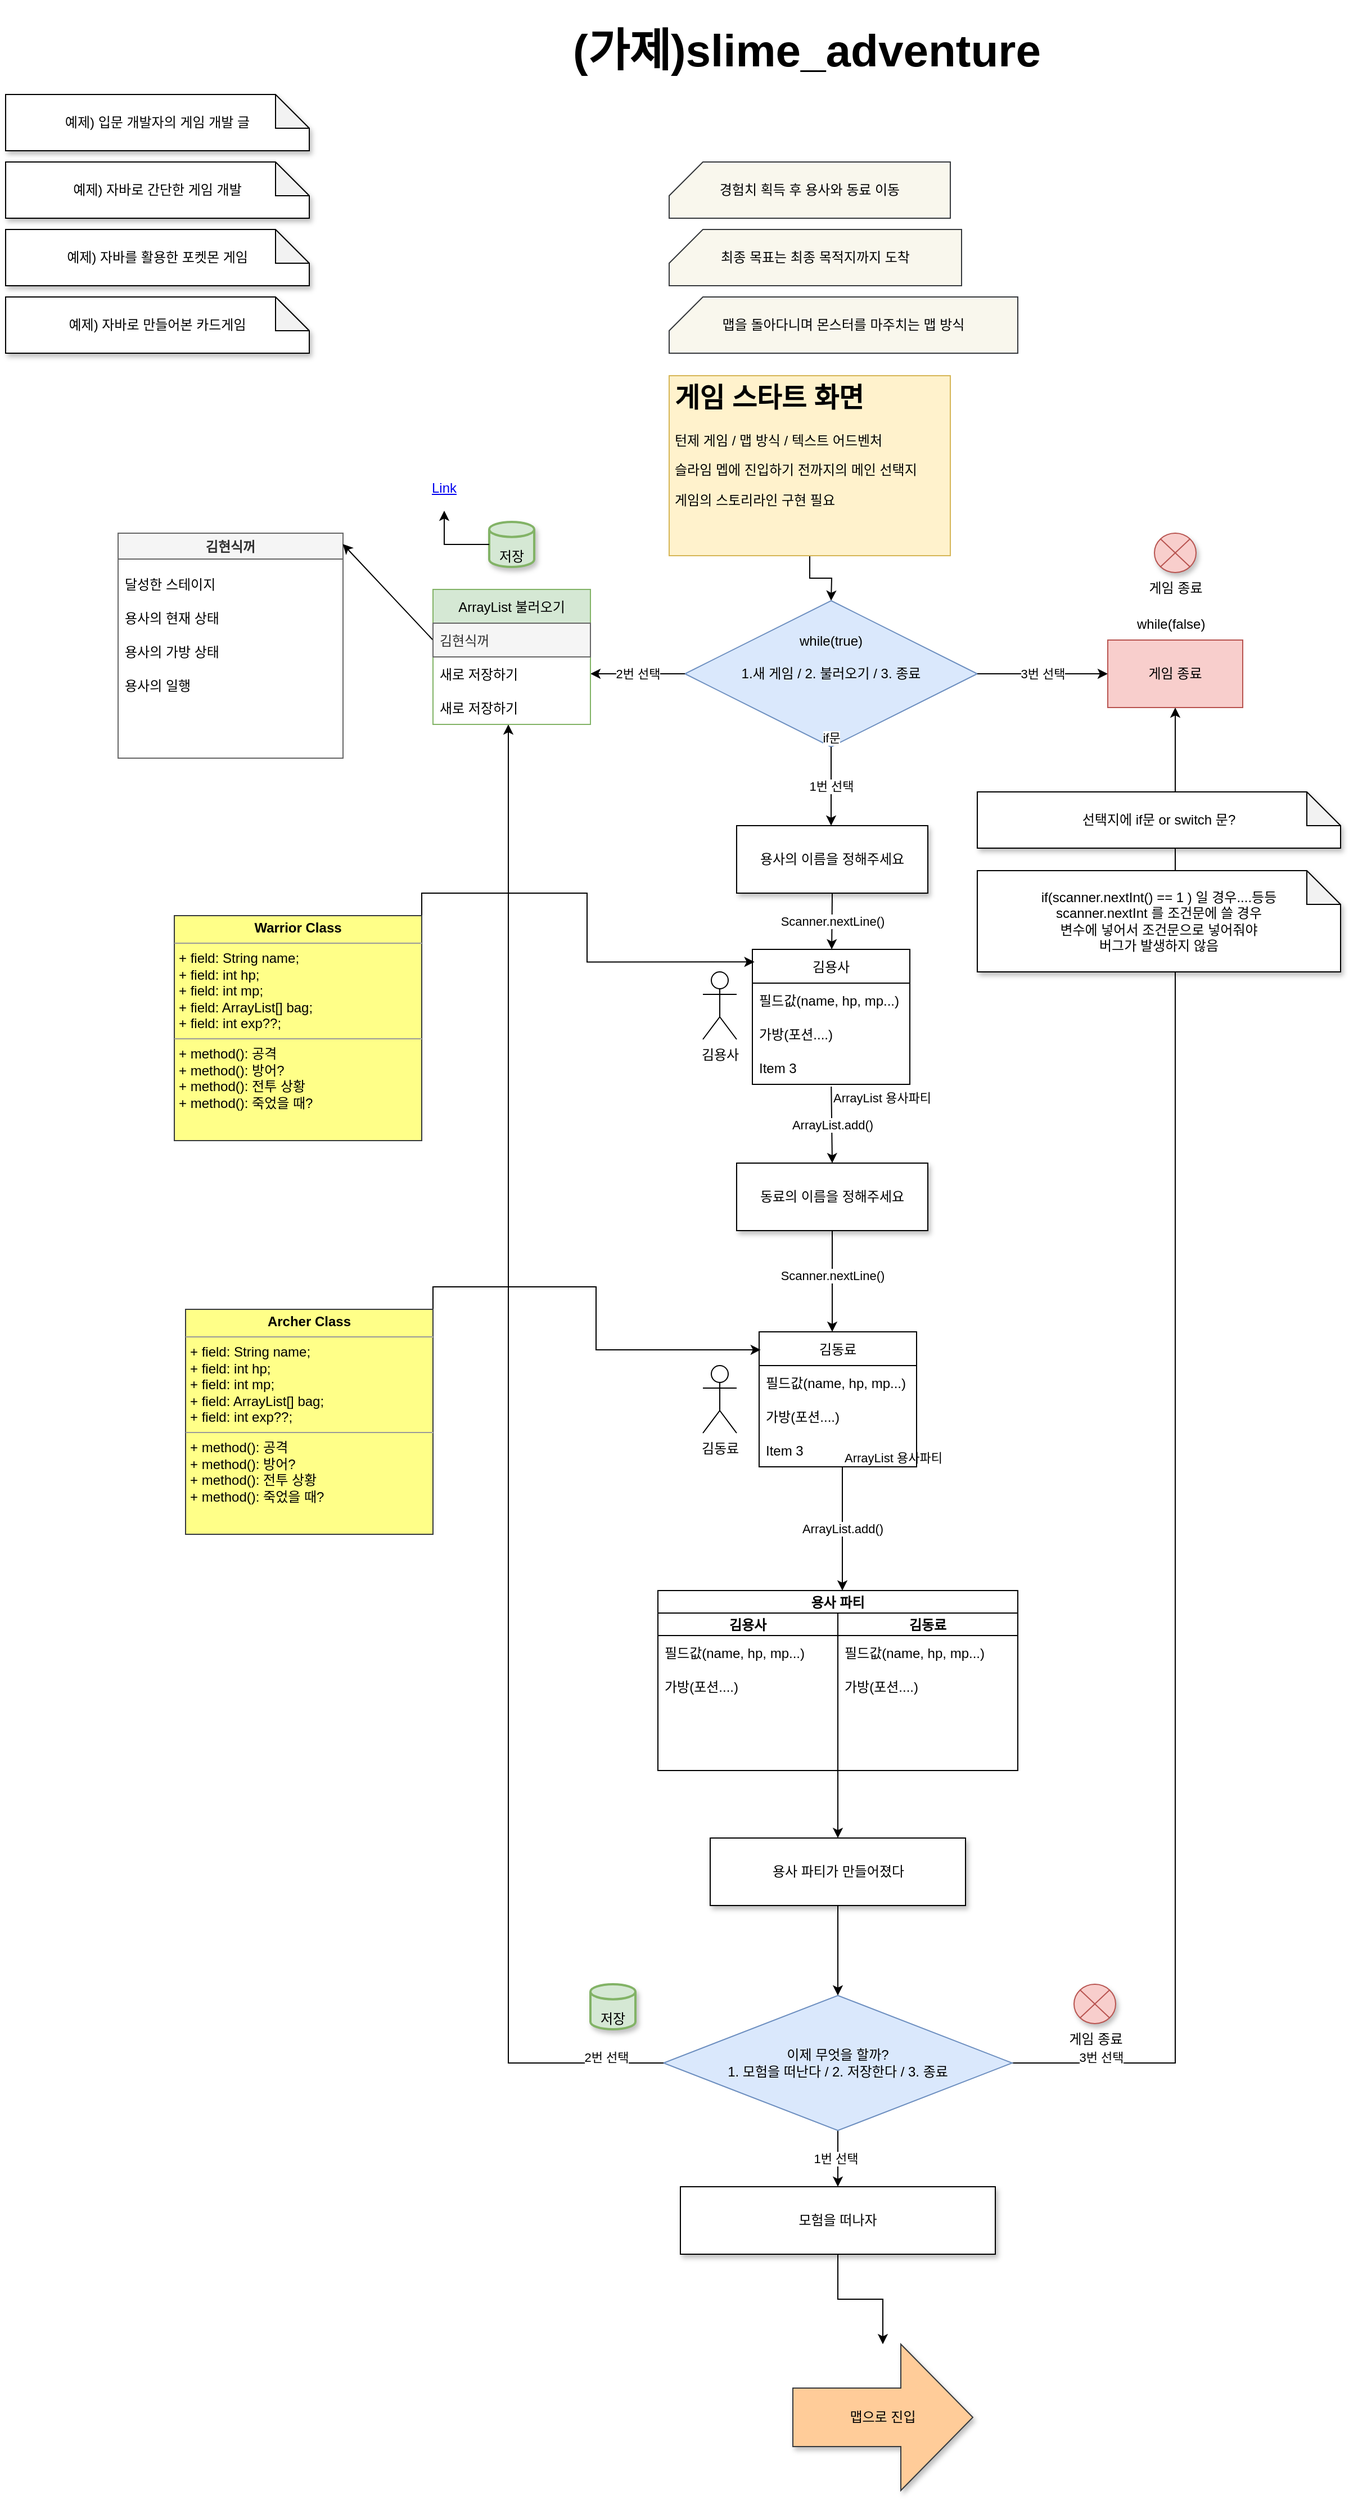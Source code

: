<mxfile version="20.0.2" type="github" pages="4">
  <diagram id="C5RBs43oDa-KdzZeNtuy" name="game_start">
    <mxGraphModel dx="1865" dy="1748" grid="1" gridSize="10" guides="1" tooltips="1" connect="1" arrows="1" fold="1" page="1" pageScale="1" pageWidth="827" pageHeight="1169" background="none" math="0" shadow="0">
      <root>
        <mxCell id="WIyWlLk6GJQsqaUBKTNV-0" />
        <mxCell id="WIyWlLk6GJQsqaUBKTNV-1" parent="WIyWlLk6GJQsqaUBKTNV-0" />
        <mxCell id="PRMlBg0IRmGoO6BArrW4-14" value="" style="edgeStyle=segmentEdgeStyle;endArrow=classic;html=1;rounded=0;exitX=1;exitY=0.5;exitDx=0;exitDy=0;entryX=0.5;entryY=1;entryDx=0;entryDy=0;" parent="WIyWlLk6GJQsqaUBKTNV-1" source="PRMlBg0IRmGoO6BArrW4-6" target="Q8TZn7RBIf1q1gjqgfK8-12" edge="1">
          <mxGeometry width="50" height="50" relative="1" as="geometry">
            <mxPoint x="-220" y="-450" as="sourcePoint" />
            <mxPoint x="-170" y="-500" as="targetPoint" />
          </mxGeometry>
        </mxCell>
        <mxCell id="Q8TZn7RBIf1q1gjqgfK8-6" style="edgeStyle=orthogonalEdgeStyle;rounded=0;orthogonalLoop=1;jettySize=auto;html=1;exitX=0.5;exitY=1;exitDx=0;exitDy=0;entryX=0.5;entryY=0;entryDx=0;entryDy=0;" parent="WIyWlLk6GJQsqaUBKTNV-1" source="Q8TZn7RBIf1q1gjqgfK8-0" edge="1">
          <mxGeometry relative="1" as="geometry">
            <mxPoint x="44" y="-620" as="targetPoint" />
          </mxGeometry>
        </mxCell>
        <mxCell id="Q8TZn7RBIf1q1gjqgfK8-0" value="&lt;h1&gt;게임 스타트 화면&lt;/h1&gt;&lt;p&gt;턴제 게임 / 맵 방식 / 텍스트 어드벤처&lt;/p&gt;&lt;p&gt;&lt;span style=&quot;text-align: center;&quot;&gt;슬라임 멥에 진입하기 전까지의 메인 선택지&lt;/span&gt;&lt;br&gt;&lt;/p&gt;&lt;p&gt;&lt;span style=&quot;text-align: center;&quot;&gt;게임의 스토리라인 구현 필요&lt;/span&gt;&lt;/p&gt;" style="text;html=1;strokeColor=#d6b656;fillColor=#fff2cc;spacing=5;spacingTop=-20;whiteSpace=wrap;overflow=hidden;rounded=0;" parent="WIyWlLk6GJQsqaUBKTNV-1" vertex="1">
          <mxGeometry x="-100" y="-820" width="250" height="160" as="geometry" />
        </mxCell>
        <mxCell id="Q8TZn7RBIf1q1gjqgfK8-7" value="1.새 게임 / 2. 불러오기 / 3. 종료" style="rhombus;whiteSpace=wrap;html=1;fillColor=#dae8fc;strokeColor=#6c8ebf;" parent="WIyWlLk6GJQsqaUBKTNV-1" vertex="1">
          <mxGeometry x="-86" y="-620" width="260" height="130" as="geometry" />
        </mxCell>
        <mxCell id="Q8TZn7RBIf1q1gjqgfK8-14" value="" style="endArrow=classic;html=1;rounded=0;entryX=0;entryY=0.5;entryDx=0;entryDy=0;exitX=1;exitY=0.5;exitDx=0;exitDy=0;" parent="WIyWlLk6GJQsqaUBKTNV-1" source="Q8TZn7RBIf1q1gjqgfK8-7" target="Q8TZn7RBIf1q1gjqgfK8-12" edge="1">
          <mxGeometry relative="1" as="geometry">
            <mxPoint x="-10" y="-430" as="sourcePoint" />
            <mxPoint x="90" y="-430" as="targetPoint" />
            <Array as="points" />
          </mxGeometry>
        </mxCell>
        <mxCell id="Q8TZn7RBIf1q1gjqgfK8-15" value="3번 선택" style="edgeLabel;resizable=0;html=1;align=center;verticalAlign=middle;" parent="Q8TZn7RBIf1q1gjqgfK8-14" connectable="0" vertex="1">
          <mxGeometry relative="1" as="geometry" />
        </mxCell>
        <mxCell id="Q8TZn7RBIf1q1gjqgfK8-18" value="while(true)" style="text;strokeColor=none;fillColor=none;align=center;verticalAlign=middle;spacingLeft=4;spacingRight=4;overflow=hidden;points=[[0,0.5],[1,0.5]];portConstraint=eastwest;rotatable=0;" parent="WIyWlLk6GJQsqaUBKTNV-1" vertex="1">
          <mxGeometry x="4" y="-600" width="80" height="30" as="geometry" />
        </mxCell>
        <mxCell id="Q8TZn7RBIf1q1gjqgfK8-19" value="" style="endArrow=classic;html=1;rounded=0;exitX=0.5;exitY=1;exitDx=0;exitDy=0;" parent="WIyWlLk6GJQsqaUBKTNV-1" source="Q8TZn7RBIf1q1gjqgfK8-7" edge="1">
          <mxGeometry relative="1" as="geometry">
            <mxPoint x="-40" y="-530" as="sourcePoint" />
            <mxPoint x="44" y="-420" as="targetPoint" />
          </mxGeometry>
        </mxCell>
        <mxCell id="Q8TZn7RBIf1q1gjqgfK8-20" value="1번 선택" style="edgeLabel;resizable=0;html=1;align=center;verticalAlign=middle;" parent="Q8TZn7RBIf1q1gjqgfK8-19" connectable="0" vertex="1">
          <mxGeometry relative="1" as="geometry" />
        </mxCell>
        <mxCell id="Q8TZn7RBIf1q1gjqgfK8-21" value="if문" style="edgeLabel;resizable=0;html=1;align=center;verticalAlign=bottom;" parent="Q8TZn7RBIf1q1gjqgfK8-19" connectable="0" vertex="1">
          <mxGeometry x="-1" relative="1" as="geometry" />
        </mxCell>
        <mxCell id="Q8TZn7RBIf1q1gjqgfK8-28" value="" style="endArrow=classic;html=1;rounded=0;exitX=0;exitY=0.5;exitDx=0;exitDy=0;entryX=1;entryY=0.5;entryDx=0;entryDy=0;" parent="WIyWlLk6GJQsqaUBKTNV-1" source="Q8TZn7RBIf1q1gjqgfK8-7" target="Q8TZn7RBIf1q1gjqgfK8-24" edge="1">
          <mxGeometry relative="1" as="geometry">
            <mxPoint x="-10" y="-530" as="sourcePoint" />
            <mxPoint x="90" y="-530" as="targetPoint" />
          </mxGeometry>
        </mxCell>
        <mxCell id="Q8TZn7RBIf1q1gjqgfK8-29" value="2번 선택" style="edgeLabel;resizable=0;html=1;align=center;verticalAlign=middle;" parent="Q8TZn7RBIf1q1gjqgfK8-28" connectable="0" vertex="1">
          <mxGeometry relative="1" as="geometry" />
        </mxCell>
        <mxCell id="Q8TZn7RBIf1q1gjqgfK8-87" value="김현식꺼" style="swimlane;fillColor=#f5f5f5;fontColor=#333333;strokeColor=#666666;" parent="WIyWlLk6GJQsqaUBKTNV-1" vertex="1">
          <mxGeometry x="-590" y="-680" width="200" height="200" as="geometry" />
        </mxCell>
        <mxCell id="Q8TZn7RBIf1q1gjqgfK8-91" value="용사의 현재 상태" style="text;strokeColor=none;fillColor=none;align=left;verticalAlign=middle;spacingLeft=4;spacingRight=4;overflow=hidden;points=[[0,0.5],[1,0.5]];portConstraint=eastwest;rotatable=0;" parent="Q8TZn7RBIf1q1gjqgfK8-87" vertex="1">
          <mxGeometry y="60" width="200" height="30" as="geometry" />
        </mxCell>
        <mxCell id="Q8TZn7RBIf1q1gjqgfK8-92" value="용사의 가방 상태" style="text;strokeColor=none;fillColor=none;align=left;verticalAlign=middle;spacingLeft=4;spacingRight=4;overflow=hidden;points=[[0,0.5],[1,0.5]];portConstraint=eastwest;rotatable=0;" parent="Q8TZn7RBIf1q1gjqgfK8-87" vertex="1">
          <mxGeometry y="90" width="200" height="30" as="geometry" />
        </mxCell>
        <mxCell id="Q8TZn7RBIf1q1gjqgfK8-93" value="달성한 스테이지" style="text;strokeColor=none;fillColor=none;align=left;verticalAlign=middle;spacingLeft=4;spacingRight=4;overflow=hidden;points=[[0,0.5],[1,0.5]];portConstraint=eastwest;rotatable=0;" parent="Q8TZn7RBIf1q1gjqgfK8-87" vertex="1">
          <mxGeometry y="30" width="200" height="30" as="geometry" />
        </mxCell>
        <mxCell id="Q8TZn7RBIf1q1gjqgfK8-94" value="용사의 일행" style="text;strokeColor=none;fillColor=none;align=left;verticalAlign=middle;spacingLeft=4;spacingRight=4;overflow=hidden;points=[[0,0.5],[1,0.5]];portConstraint=eastwest;rotatable=0;" parent="Q8TZn7RBIf1q1gjqgfK8-87" vertex="1">
          <mxGeometry y="120" width="200" height="30" as="geometry" />
        </mxCell>
        <mxCell id="Q8TZn7RBIf1q1gjqgfK8-88" value="" style="endArrow=classic;html=1;rounded=0;entryX=0.999;entryY=0.048;entryDx=0;entryDy=0;entryPerimeter=0;exitX=0;exitY=0.5;exitDx=0;exitDy=0;" parent="WIyWlLk6GJQsqaUBKTNV-1" source="Q8TZn7RBIf1q1gjqgfK8-23" target="Q8TZn7RBIf1q1gjqgfK8-87" edge="1">
          <mxGeometry width="50" height="50" relative="1" as="geometry">
            <mxPoint x="-320" y="-590" as="sourcePoint" />
            <mxPoint x="-290" y="-560" as="targetPoint" />
          </mxGeometry>
        </mxCell>
        <mxCell id="Q8TZn7RBIf1q1gjqgfK8-96" value="용사의 이름을 정해주세요" style="rounded=0;whiteSpace=wrap;html=1;shadow=1;" parent="WIyWlLk6GJQsqaUBKTNV-1" vertex="1">
          <mxGeometry x="-40" y="-420" width="170" height="60" as="geometry" />
        </mxCell>
        <mxCell id="Q8TZn7RBIf1q1gjqgfK8-107" value="동료의 이름을 정해주세요" style="rounded=0;whiteSpace=wrap;html=1;shadow=1;" parent="WIyWlLk6GJQsqaUBKTNV-1" vertex="1">
          <mxGeometry x="-40" y="-120" width="170" height="60" as="geometry" />
        </mxCell>
        <mxCell id="Q8TZn7RBIf1q1gjqgfK8-114" value="" style="endArrow=classic;html=1;rounded=0;exitX=0.5;exitY=1;exitDx=0;exitDy=0;" parent="WIyWlLk6GJQsqaUBKTNV-1" source="Q8TZn7RBIf1q1gjqgfK8-107" edge="1">
          <mxGeometry width="50" height="50" relative="1" as="geometry">
            <mxPoint x="53.16" y="-179.88" as="sourcePoint" />
            <mxPoint x="45" y="30" as="targetPoint" />
          </mxGeometry>
        </mxCell>
        <mxCell id="Q8TZn7RBIf1q1gjqgfK8-115" value="용사 파티" style="swimlane;childLayout=stackLayout;resizeParent=1;resizeParentMax=0;startSize=20;" parent="WIyWlLk6GJQsqaUBKTNV-1" vertex="1">
          <mxGeometry x="-110" y="260" width="320" height="160" as="geometry">
            <mxRectangle x="304" y="910" width="80" height="20" as="alternateBounds" />
          </mxGeometry>
        </mxCell>
        <mxCell id="Q8TZn7RBIf1q1gjqgfK8-116" value="김용사" style="swimlane;startSize=20;" parent="Q8TZn7RBIf1q1gjqgfK8-115" vertex="1">
          <mxGeometry y="20" width="160" height="140" as="geometry" />
        </mxCell>
        <mxCell id="Q8TZn7RBIf1q1gjqgfK8-120" value="필드값(name, hp, mp...)" style="text;strokeColor=none;fillColor=none;align=left;verticalAlign=middle;spacingLeft=4;spacingRight=4;overflow=hidden;points=[[0,0.5],[1,0.5]];portConstraint=eastwest;rotatable=0;" parent="Q8TZn7RBIf1q1gjqgfK8-116" vertex="1">
          <mxGeometry y="20" width="160" height="30" as="geometry" />
        </mxCell>
        <mxCell id="Q8TZn7RBIf1q1gjqgfK8-122" value="가방(포션....)" style="text;strokeColor=none;fillColor=none;align=left;verticalAlign=middle;spacingLeft=4;spacingRight=4;overflow=hidden;points=[[0,0.5],[1,0.5]];portConstraint=eastwest;rotatable=0;" parent="Q8TZn7RBIf1q1gjqgfK8-116" vertex="1">
          <mxGeometry y="50" width="160" height="30" as="geometry" />
        </mxCell>
        <mxCell id="Q8TZn7RBIf1q1gjqgfK8-117" value="김동료" style="swimlane;startSize=20;" parent="Q8TZn7RBIf1q1gjqgfK8-115" vertex="1">
          <mxGeometry x="160" y="20" width="160" height="140" as="geometry" />
        </mxCell>
        <mxCell id="Q8TZn7RBIf1q1gjqgfK8-121" value="필드값(name, hp, mp...)" style="text;strokeColor=none;fillColor=none;align=left;verticalAlign=middle;spacingLeft=4;spacingRight=4;overflow=hidden;points=[[0,0.5],[1,0.5]];portConstraint=eastwest;rotatable=0;" parent="Q8TZn7RBIf1q1gjqgfK8-117" vertex="1">
          <mxGeometry y="20" width="160" height="30" as="geometry" />
        </mxCell>
        <mxCell id="Q8TZn7RBIf1q1gjqgfK8-123" value="가방(포션....)" style="text;strokeColor=none;fillColor=none;align=left;verticalAlign=middle;spacingLeft=4;spacingRight=4;overflow=hidden;points=[[0,0.5],[1,0.5]];portConstraint=eastwest;rotatable=0;" parent="Q8TZn7RBIf1q1gjqgfK8-117" vertex="1">
          <mxGeometry y="50" width="160" height="30" as="geometry" />
        </mxCell>
        <mxCell id="_Mia_UiZr0CnKLNUYDY4-0" value="" style="endArrow=classic;html=1;rounded=0;exitX=0.501;exitY=1.067;exitDx=0;exitDy=0;exitPerimeter=0;entryX=0.5;entryY=0;entryDx=0;entryDy=0;" parent="WIyWlLk6GJQsqaUBKTNV-1" source="Q8TZn7RBIf1q1gjqgfK8-100" target="Q8TZn7RBIf1q1gjqgfK8-107" edge="1">
          <mxGeometry relative="1" as="geometry">
            <mxPoint x="-250" y="-110" as="sourcePoint" />
            <mxPoint x="-90" y="-110" as="targetPoint" />
          </mxGeometry>
        </mxCell>
        <mxCell id="_Mia_UiZr0CnKLNUYDY4-1" value="ArrayList.add()" style="edgeLabel;resizable=0;html=1;align=center;verticalAlign=middle;" parent="_Mia_UiZr0CnKLNUYDY4-0" connectable="0" vertex="1">
          <mxGeometry relative="1" as="geometry" />
        </mxCell>
        <mxCell id="_Mia_UiZr0CnKLNUYDY4-2" value="ArrayList 용사파티" style="edgeLabel;resizable=0;html=1;align=left;verticalAlign=bottom;" parent="_Mia_UiZr0CnKLNUYDY4-0" connectable="0" vertex="1">
          <mxGeometry x="-1" relative="1" as="geometry">
            <mxPoint y="18" as="offset" />
          </mxGeometry>
        </mxCell>
        <mxCell id="_Mia_UiZr0CnKLNUYDY4-3" value="" style="endArrow=classic;html=1;rounded=0;" parent="WIyWlLk6GJQsqaUBKTNV-1" edge="1">
          <mxGeometry relative="1" as="geometry">
            <mxPoint x="54" y="150" as="sourcePoint" />
            <mxPoint x="54" y="260" as="targetPoint" />
          </mxGeometry>
        </mxCell>
        <mxCell id="_Mia_UiZr0CnKLNUYDY4-4" value="ArrayList.add()" style="edgeLabel;resizable=0;html=1;align=center;verticalAlign=middle;" parent="_Mia_UiZr0CnKLNUYDY4-3" connectable="0" vertex="1">
          <mxGeometry relative="1" as="geometry" />
        </mxCell>
        <mxCell id="_Mia_UiZr0CnKLNUYDY4-5" value="ArrayList 용사파티" style="edgeLabel;resizable=0;html=1;align=left;verticalAlign=bottom;" parent="_Mia_UiZr0CnKLNUYDY4-3" connectable="0" vertex="1">
          <mxGeometry x="-1" relative="1" as="geometry" />
        </mxCell>
        <mxCell id="_Mia_UiZr0CnKLNUYDY4-6" value="" style="endArrow=classic;html=1;rounded=0;exitX=0.5;exitY=1;exitDx=0;exitDy=0;" parent="WIyWlLk6GJQsqaUBKTNV-1" source="Q8TZn7RBIf1q1gjqgfK8-96" target="Q8TZn7RBIf1q1gjqgfK8-97" edge="1">
          <mxGeometry relative="1" as="geometry">
            <mxPoint x="-220" y="-110" as="sourcePoint" />
            <mxPoint x="-120" y="-110" as="targetPoint" />
          </mxGeometry>
        </mxCell>
        <mxCell id="_Mia_UiZr0CnKLNUYDY4-7" value="Scanner.nextLine()" style="edgeLabel;resizable=0;html=1;align=center;verticalAlign=middle;" parent="_Mia_UiZr0CnKLNUYDY4-6" connectable="0" vertex="1">
          <mxGeometry relative="1" as="geometry" />
        </mxCell>
        <mxCell id="_Mia_UiZr0CnKLNUYDY4-8" value="Scanner.nextLine()" style="edgeLabel;resizable=0;html=1;align=center;verticalAlign=middle;" parent="WIyWlLk6GJQsqaUBKTNV-1" connectable="0" vertex="1">
          <mxGeometry x="45" y="-20.004" as="geometry" />
        </mxCell>
        <mxCell id="_Mia_UiZr0CnKLNUYDY4-10" value="맵을 돌아다니며 몬스터를 마주치는 맵 방식" style="shape=card;whiteSpace=wrap;html=1;align=center;fillColor=#f9f7ed;strokeColor=#36393d;" parent="WIyWlLk6GJQsqaUBKTNV-1" vertex="1">
          <mxGeometry x="-100" y="-890" width="310" height="50" as="geometry" />
        </mxCell>
        <mxCell id="_Mia_UiZr0CnKLNUYDY4-11" value="&lt;span style=&quot;text-align: left;&quot;&gt;최종 목표는 최종 목적지까지 도착&lt;/span&gt;" style="shape=card;whiteSpace=wrap;html=1;fillColor=#f9f7ed;strokeColor=#36393d;" parent="WIyWlLk6GJQsqaUBKTNV-1" vertex="1">
          <mxGeometry x="-100" y="-950" width="260" height="50" as="geometry" />
        </mxCell>
        <mxCell id="PRMlBg0IRmGoO6BArrW4-2" value="선택지에 if문 or switch 문?" style="shape=note;whiteSpace=wrap;html=1;backgroundOutline=1;darkOpacity=0.05;shadow=1;" parent="WIyWlLk6GJQsqaUBKTNV-1" vertex="1">
          <mxGeometry x="174" y="-450" width="323" height="50" as="geometry" />
        </mxCell>
        <mxCell id="PRMlBg0IRmGoO6BArrW4-3" value="if(scanner.nextInt() == 1 ) 일 경우....등등&lt;br&gt;scanner.nextInt 를 조건문에 쓸 경우&lt;br&gt;변수에 넣어서 조건문으로 넣어줘야&lt;br&gt;버그가 발생하지 않음" style="shape=note;whiteSpace=wrap;html=1;backgroundOutline=1;darkOpacity=0.05;shadow=1;" parent="WIyWlLk6GJQsqaUBKTNV-1" vertex="1">
          <mxGeometry x="174" y="-380" width="323" height="90" as="geometry" />
        </mxCell>
        <mxCell id="PRMlBg0IRmGoO6BArrW4-4" value="용사 파티가 만들어졌다" style="rounded=0;whiteSpace=wrap;html=1;shadow=1;" parent="WIyWlLk6GJQsqaUBKTNV-1" vertex="1">
          <mxGeometry x="-63.5" y="480" width="227" height="60" as="geometry" />
        </mxCell>
        <mxCell id="PRMlBg0IRmGoO6BArrW4-5" value="" style="endArrow=classic;html=1;rounded=0;exitX=0;exitY=1;exitDx=0;exitDy=0;entryX=0.5;entryY=0;entryDx=0;entryDy=0;" parent="WIyWlLk6GJQsqaUBKTNV-1" source="Q8TZn7RBIf1q1gjqgfK8-117" target="PRMlBg0IRmGoO6BArrW4-4" edge="1">
          <mxGeometry width="50" height="50" relative="1" as="geometry">
            <mxPoint x="-83" y="350" as="sourcePoint" />
            <mxPoint x="17" y="450" as="targetPoint" />
          </mxGeometry>
        </mxCell>
        <mxCell id="PRMlBg0IRmGoO6BArrW4-16" value="" style="edgeStyle=orthogonalEdgeStyle;rounded=0;orthogonalLoop=1;jettySize=auto;html=1;" parent="WIyWlLk6GJQsqaUBKTNV-1" source="PRMlBg0IRmGoO6BArrW4-6" target="PRMlBg0IRmGoO6BArrW4-15" edge="1">
          <mxGeometry relative="1" as="geometry" />
        </mxCell>
        <mxCell id="PRMlBg0IRmGoO6BArrW4-6" value="이제 무엇을 할까?&lt;br&gt;1. 모험을 떠난다 / 2. 저장한다 / 3. 종료" style="rhombus;whiteSpace=wrap;html=1;shadow=0;fillColor=#dae8fc;strokeColor=#6c8ebf;" parent="WIyWlLk6GJQsqaUBKTNV-1" vertex="1">
          <mxGeometry x="-105" y="620" width="310" height="120" as="geometry" />
        </mxCell>
        <mxCell id="PRMlBg0IRmGoO6BArrW4-7" value="" style="endArrow=classic;html=1;rounded=0;entryX=0.5;entryY=0;entryDx=0;entryDy=0;exitX=0.5;exitY=1;exitDx=0;exitDy=0;" parent="WIyWlLk6GJQsqaUBKTNV-1" source="PRMlBg0IRmGoO6BArrW4-4" target="PRMlBg0IRmGoO6BArrW4-6" edge="1">
          <mxGeometry width="50" height="50" relative="1" as="geometry">
            <mxPoint x="-220" y="730" as="sourcePoint" />
            <mxPoint x="-170" y="680" as="targetPoint" />
          </mxGeometry>
        </mxCell>
        <mxCell id="PRMlBg0IRmGoO6BArrW4-13" value="" style="edgeStyle=segmentEdgeStyle;endArrow=classic;html=1;rounded=0;exitX=0;exitY=0.5;exitDx=0;exitDy=0;startArrow=none;" parent="WIyWlLk6GJQsqaUBKTNV-1" source="PRMlBg0IRmGoO6BArrW4-6" edge="1">
          <mxGeometry width="50" height="50" relative="1" as="geometry">
            <mxPoint x="-190" y="660" as="sourcePoint" />
            <mxPoint x="-243" y="-510" as="targetPoint" />
          </mxGeometry>
        </mxCell>
        <mxCell id="PRMlBg0IRmGoO6BArrW4-34" value="" style="edgeStyle=orthogonalEdgeStyle;rounded=0;orthogonalLoop=1;jettySize=auto;html=1;" parent="WIyWlLk6GJQsqaUBKTNV-1" source="PRMlBg0IRmGoO6BArrW4-15" target="PRMlBg0IRmGoO6BArrW4-33" edge="1">
          <mxGeometry relative="1" as="geometry" />
        </mxCell>
        <mxCell id="PRMlBg0IRmGoO6BArrW4-15" value="모험을 떠나자" style="whiteSpace=wrap;html=1;shadow=1;" parent="WIyWlLk6GJQsqaUBKTNV-1" vertex="1">
          <mxGeometry x="-90" y="790" width="280" height="60" as="geometry" />
        </mxCell>
        <mxCell id="PRMlBg0IRmGoO6BArrW4-22" value="3번 선택" style="edgeLabel;resizable=0;html=1;align=center;verticalAlign=middle;" parent="WIyWlLk6GJQsqaUBKTNV-1" connectable="0" vertex="1">
          <mxGeometry x="319.997" y="170" as="geometry">
            <mxPoint x="-36" y="505" as="offset" />
          </mxGeometry>
        </mxCell>
        <mxCell id="PRMlBg0IRmGoO6BArrW4-23" value="2번 선택" style="edgeLabel;resizable=0;html=1;align=center;verticalAlign=middle;" parent="WIyWlLk6GJQsqaUBKTNV-1" connectable="0" vertex="1">
          <mxGeometry x="-120.003" y="170" as="geometry">
            <mxPoint x="-36" y="505" as="offset" />
          </mxGeometry>
        </mxCell>
        <mxCell id="PRMlBg0IRmGoO6BArrW4-24" value="1번 선택" style="edgeLabel;resizable=0;html=1;align=center;verticalAlign=middle;" parent="WIyWlLk6GJQsqaUBKTNV-1" connectable="0" vertex="1">
          <mxGeometry x="83.997" y="260" as="geometry">
            <mxPoint x="-36" y="505" as="offset" />
          </mxGeometry>
        </mxCell>
        <UserObject label="" linkTarget="_blank" id="PRMlBg0IRmGoO6BArrW4-25">
          <mxCell style="group" parent="WIyWlLk6GJQsqaUBKTNV-1" vertex="1" connectable="0">
            <mxGeometry x="-310" y="-690" width="140" height="180" as="geometry" />
          </mxCell>
        </UserObject>
        <mxCell id="Q8TZn7RBIf1q1gjqgfK8-22" value="ArrayList 불러오기" style="swimlane;fontStyle=0;childLayout=stackLayout;horizontal=1;startSize=30;horizontalStack=0;resizeParent=1;resizeParentMax=0;resizeLast=0;collapsible=1;marginBottom=0;fillColor=#d5e8d4;strokeColor=#82b366;" parent="PRMlBg0IRmGoO6BArrW4-25" vertex="1">
          <mxGeometry y="60" width="140" height="120" as="geometry" />
        </mxCell>
        <mxCell id="Q8TZn7RBIf1q1gjqgfK8-23" value="김현식꺼" style="text;strokeColor=#666666;fillColor=#f5f5f5;align=left;verticalAlign=middle;spacingLeft=4;spacingRight=4;overflow=hidden;points=[[0,0.5],[1,0.5]];portConstraint=eastwest;rotatable=0;fontColor=#333333;" parent="Q8TZn7RBIf1q1gjqgfK8-22" vertex="1">
          <mxGeometry y="30" width="140" height="30" as="geometry" />
        </mxCell>
        <mxCell id="Q8TZn7RBIf1q1gjqgfK8-24" value="새로 저장하기" style="text;strokeColor=none;fillColor=none;align=left;verticalAlign=middle;spacingLeft=4;spacingRight=4;overflow=hidden;points=[[0,0.5],[1,0.5]];portConstraint=eastwest;rotatable=0;" parent="Q8TZn7RBIf1q1gjqgfK8-22" vertex="1">
          <mxGeometry y="60" width="140" height="30" as="geometry" />
        </mxCell>
        <mxCell id="Q8TZn7RBIf1q1gjqgfK8-25" value="새로 저장하기" style="text;strokeColor=none;fillColor=none;align=left;verticalAlign=middle;spacingLeft=4;spacingRight=4;overflow=hidden;points=[[0,0.5],[1,0.5]];portConstraint=eastwest;rotatable=0;" parent="Q8TZn7RBIf1q1gjqgfK8-22" vertex="1">
          <mxGeometry y="90" width="140" height="30" as="geometry" />
        </mxCell>
        <mxCell id="PRMlBg0IRmGoO6BArrW4-0" value="저장" style="strokeWidth=2;html=1;shape=mxgraph.flowchart.database;whiteSpace=wrap;shadow=1;fillColor=#d5e8d4;strokeColor=#82b366;verticalAlign=bottom;" parent="PRMlBg0IRmGoO6BArrW4-25" vertex="1">
          <mxGeometry x="50" width="40" height="40" as="geometry" />
        </mxCell>
        <mxCell id="PRMlBg0IRmGoO6BArrW4-26" value="" style="group" parent="WIyWlLk6GJQsqaUBKTNV-1" vertex="1" connectable="0">
          <mxGeometry x="290" y="-680" width="120" height="155" as="geometry" />
        </mxCell>
        <mxCell id="Q8TZn7RBIf1q1gjqgfK8-12" value="게임 종료" style="rounded=0;whiteSpace=wrap;html=1;fillColor=#f8cecc;strokeColor=#b85450;" parent="PRMlBg0IRmGoO6BArrW4-26" vertex="1">
          <mxGeometry y="95" width="120" height="60" as="geometry" />
        </mxCell>
        <mxCell id="_Mia_UiZr0CnKLNUYDY4-12" value="while(false)" style="text;strokeColor=none;fillColor=none;align=left;verticalAlign=middle;spacingLeft=4;spacingRight=4;overflow=hidden;points=[[0,0.5],[1,0.5]];portConstraint=eastwest;rotatable=0;" parent="PRMlBg0IRmGoO6BArrW4-26" vertex="1">
          <mxGeometry x="20" y="65" width="80" height="30" as="geometry" />
        </mxCell>
        <mxCell id="PRMlBg0IRmGoO6BArrW4-1" value="게임 종료" style="verticalLabelPosition=bottom;verticalAlign=top;html=1;shape=mxgraph.flowchart.or;shadow=1;fillColor=#f8cecc;strokeColor=#b85450;" parent="PRMlBg0IRmGoO6BArrW4-26" vertex="1">
          <mxGeometry x="41.5" width="37" height="35" as="geometry" />
        </mxCell>
        <mxCell id="PRMlBg0IRmGoO6BArrW4-27" value="" style="group" parent="WIyWlLk6GJQsqaUBKTNV-1" vertex="1" connectable="0">
          <mxGeometry x="-70" y="30" width="190" height="120" as="geometry" />
        </mxCell>
        <mxCell id="Q8TZn7RBIf1q1gjqgfK8-108" value="김동료" style="swimlane;fontStyle=0;childLayout=stackLayout;horizontal=1;startSize=30;horizontalStack=0;resizeParent=1;resizeParentMax=0;resizeLast=0;collapsible=1;marginBottom=0;" parent="PRMlBg0IRmGoO6BArrW4-27" vertex="1">
          <mxGeometry x="50" width="140" height="120" as="geometry" />
        </mxCell>
        <mxCell id="Q8TZn7RBIf1q1gjqgfK8-109" value="필드값(name, hp, mp...)" style="text;strokeColor=none;fillColor=none;align=left;verticalAlign=middle;spacingLeft=4;spacingRight=4;overflow=hidden;points=[[0,0.5],[1,0.5]];portConstraint=eastwest;rotatable=0;" parent="Q8TZn7RBIf1q1gjqgfK8-108" vertex="1">
          <mxGeometry y="30" width="140" height="30" as="geometry" />
        </mxCell>
        <mxCell id="Q8TZn7RBIf1q1gjqgfK8-110" value="가방(포션....)" style="text;strokeColor=none;fillColor=none;align=left;verticalAlign=middle;spacingLeft=4;spacingRight=4;overflow=hidden;points=[[0,0.5],[1,0.5]];portConstraint=eastwest;rotatable=0;" parent="Q8TZn7RBIf1q1gjqgfK8-108" vertex="1">
          <mxGeometry y="60" width="140" height="30" as="geometry" />
        </mxCell>
        <mxCell id="Q8TZn7RBIf1q1gjqgfK8-111" value="Item 3" style="text;strokeColor=none;fillColor=none;align=left;verticalAlign=middle;spacingLeft=4;spacingRight=4;overflow=hidden;points=[[0,0.5],[1,0.5]];portConstraint=eastwest;rotatable=0;" parent="Q8TZn7RBIf1q1gjqgfK8-108" vertex="1">
          <mxGeometry y="90" width="140" height="30" as="geometry" />
        </mxCell>
        <mxCell id="_Mia_UiZr0CnKLNUYDY4-19" value="김동료" style="shape=umlActor;verticalLabelPosition=bottom;verticalAlign=top;html=1;outlineConnect=0;" parent="PRMlBg0IRmGoO6BArrW4-27" vertex="1">
          <mxGeometry y="30" width="30" height="60" as="geometry" />
        </mxCell>
        <mxCell id="PRMlBg0IRmGoO6BArrW4-28" value="" style="group" parent="WIyWlLk6GJQsqaUBKTNV-1" vertex="1" connectable="0">
          <mxGeometry x="-70" y="-310" width="184" height="120" as="geometry" />
        </mxCell>
        <mxCell id="Q8TZn7RBIf1q1gjqgfK8-97" value="김용사" style="swimlane;fontStyle=0;childLayout=stackLayout;horizontal=1;startSize=30;horizontalStack=0;resizeParent=1;resizeParentMax=0;resizeLast=0;collapsible=1;marginBottom=0;" parent="PRMlBg0IRmGoO6BArrW4-28" vertex="1">
          <mxGeometry x="44" width="140" height="120" as="geometry" />
        </mxCell>
        <mxCell id="Q8TZn7RBIf1q1gjqgfK8-98" value="필드값(name, hp, mp...)" style="text;strokeColor=none;fillColor=none;align=left;verticalAlign=middle;spacingLeft=4;spacingRight=4;overflow=hidden;points=[[0,0.5],[1,0.5]];portConstraint=eastwest;rotatable=0;" parent="Q8TZn7RBIf1q1gjqgfK8-97" vertex="1">
          <mxGeometry y="30" width="140" height="30" as="geometry" />
        </mxCell>
        <mxCell id="Q8TZn7RBIf1q1gjqgfK8-99" value="가방(포션....)" style="text;strokeColor=none;fillColor=none;align=left;verticalAlign=middle;spacingLeft=4;spacingRight=4;overflow=hidden;points=[[0,0.5],[1,0.5]];portConstraint=eastwest;rotatable=0;" parent="Q8TZn7RBIf1q1gjqgfK8-97" vertex="1">
          <mxGeometry y="60" width="140" height="30" as="geometry" />
        </mxCell>
        <mxCell id="Q8TZn7RBIf1q1gjqgfK8-100" value="Item 3" style="text;strokeColor=none;fillColor=none;align=left;verticalAlign=middle;spacingLeft=4;spacingRight=4;overflow=hidden;points=[[0,0.5],[1,0.5]];portConstraint=eastwest;rotatable=0;" parent="Q8TZn7RBIf1q1gjqgfK8-97" vertex="1">
          <mxGeometry y="90" width="140" height="30" as="geometry" />
        </mxCell>
        <mxCell id="_Mia_UiZr0CnKLNUYDY4-13" value="김용사" style="shape=umlActor;verticalLabelPosition=bottom;verticalAlign=top;html=1;outlineConnect=0;" parent="PRMlBg0IRmGoO6BArrW4-28" vertex="1">
          <mxGeometry y="20" width="30" height="60" as="geometry" />
        </mxCell>
        <mxCell id="PRMlBg0IRmGoO6BArrW4-29" value="저장" style="strokeWidth=2;html=1;shape=mxgraph.flowchart.database;whiteSpace=wrap;shadow=1;fillColor=#d5e8d4;strokeColor=#82b366;verticalAlign=bottom;" parent="WIyWlLk6GJQsqaUBKTNV-1" vertex="1">
          <mxGeometry x="-170" y="610" width="40" height="40" as="geometry" />
        </mxCell>
        <mxCell id="PRMlBg0IRmGoO6BArrW4-30" value="게임 종료" style="verticalLabelPosition=bottom;verticalAlign=top;html=1;shape=mxgraph.flowchart.or;shadow=1;fillColor=#f8cecc;strokeColor=#b85450;" parent="WIyWlLk6GJQsqaUBKTNV-1" vertex="1">
          <mxGeometry x="260" y="610" width="37" height="35" as="geometry" />
        </mxCell>
        <UserObject label="맵으로 진입" link="data:page/id,d0_zAkGaChqCbyK7Lp2f" id="PRMlBg0IRmGoO6BArrW4-33">
          <mxCell style="shape=singleArrow;whiteSpace=wrap;html=1;arrowWidth=0.4;arrowSize=0.4;shadow=1;fillColor=#ffcc99;strokeColor=#36393d;" parent="WIyWlLk6GJQsqaUBKTNV-1" vertex="1">
            <mxGeometry x="10" y="930" width="160" height="130" as="geometry" />
          </mxCell>
        </UserObject>
        <UserObject label="Link" link="https://m.blog.naver.com/PostView.naver?isHttpsRedirect=true&amp;blogId=blue7water&amp;logNo=10015714231" id="dGa60oDW0xaZCtbf9i1Z-1">
          <mxCell style="text;html=1;strokeColor=none;fillColor=none;whiteSpace=wrap;align=center;verticalAlign=middle;fontColor=#0000EE;fontStyle=4;shadow=1;" parent="WIyWlLk6GJQsqaUBKTNV-1" vertex="1">
            <mxGeometry x="-330" y="-740" width="60" height="40" as="geometry" />
          </mxCell>
        </UserObject>
        <mxCell id="dGa60oDW0xaZCtbf9i1Z-2" value="" style="edgeStyle=orthogonalEdgeStyle;rounded=0;orthogonalLoop=1;jettySize=auto;html=1;" parent="WIyWlLk6GJQsqaUBKTNV-1" source="PRMlBg0IRmGoO6BArrW4-0" target="dGa60oDW0xaZCtbf9i1Z-1" edge="1">
          <mxGeometry relative="1" as="geometry" />
        </mxCell>
        <UserObject label="예제) 입문 개발자의 게임 개발 글" link="https://mr-cho.tistory.com/106" id="dGa60oDW0xaZCtbf9i1Z-6">
          <mxCell style="shape=note;whiteSpace=wrap;html=1;backgroundOutline=1;darkOpacity=0.05;shadow=1;strokeColor=default;fillColor=default;" parent="WIyWlLk6GJQsqaUBKTNV-1" vertex="1">
            <mxGeometry x="-690" y="-1070" width="270" height="50" as="geometry" />
          </mxCell>
        </UserObject>
        <mxCell id="dGa60oDW0xaZCtbf9i1Z-9" value="&lt;font style=&quot;font-size: 40px;&quot;&gt;(가제)slime_adventure&lt;/font&gt;" style="text;strokeColor=none;fillColor=none;html=1;fontSize=24;fontStyle=1;verticalAlign=middle;align=center;shadow=1;" parent="WIyWlLk6GJQsqaUBKTNV-1" vertex="1">
          <mxGeometry x="-195.5" y="-1150" width="435" height="80" as="geometry" />
        </mxCell>
        <mxCell id="dGa60oDW0xaZCtbf9i1Z-10" value="&lt;span style=&quot;text-align: left;&quot;&gt;경험치 획득 후 용사와 동료 이동&lt;/span&gt;" style="shape=card;whiteSpace=wrap;html=1;align=center;fillColor=#f9f7ed;strokeColor=#36393d;" parent="WIyWlLk6GJQsqaUBKTNV-1" vertex="1">
          <mxGeometry x="-100" y="-1010" width="250" height="50" as="geometry" />
        </mxCell>
        <UserObject label="예제) 자바로 간단한 게임 개발" link="https://m.blog.naver.com/PostView.naver?isHttpsRedirect=true&amp;blogId=war2i7i7&amp;logNo=220800037422" id="dGa60oDW0xaZCtbf9i1Z-11">
          <mxCell style="shape=note;whiteSpace=wrap;html=1;backgroundOutline=1;darkOpacity=0.05;shadow=1;strokeColor=default;fillColor=default;" parent="WIyWlLk6GJQsqaUBKTNV-1" vertex="1">
            <mxGeometry x="-690" y="-1010" width="270" height="50" as="geometry" />
          </mxCell>
        </UserObject>
        <UserObject label="예제) 자바를 활용한 포켓몬 게임" link="https://velog.io/@fordevelop/Java-%ED%99%9C%EC%9A%A9-%ED%8F%AC%EC%BC%93%EB%AA%AC-%EA%B2%8C%EC%9E%84" id="dGa60oDW0xaZCtbf9i1Z-12">
          <mxCell style="shape=note;whiteSpace=wrap;html=1;backgroundOutline=1;darkOpacity=0.05;shadow=1;strokeColor=default;fillColor=default;" parent="WIyWlLk6GJQsqaUBKTNV-1" vertex="1">
            <mxGeometry x="-690" y="-950" width="270" height="50" as="geometry" />
          </mxCell>
        </UserObject>
        <UserObject label="예제) 자바로 만들어본 카드게임" link="https://rinuel.tistory.com/5" id="Y2E3YzelX12bgfmVweFw-0">
          <mxCell style="shape=note;whiteSpace=wrap;html=1;backgroundOutline=1;darkOpacity=0.05;shadow=1;strokeColor=default;fillColor=default;" parent="WIyWlLk6GJQsqaUBKTNV-1" vertex="1">
            <mxGeometry x="-690" y="-890" width="270" height="50" as="geometry" />
          </mxCell>
        </UserObject>
        <mxCell id="3ehhde29I6oZmMRlAuGe-2" style="edgeStyle=orthogonalEdgeStyle;rounded=0;orthogonalLoop=1;jettySize=auto;html=1;exitX=1;exitY=0;exitDx=0;exitDy=0;entryX=0.013;entryY=0.093;entryDx=0;entryDy=0;entryPerimeter=0;" edge="1" parent="WIyWlLk6GJQsqaUBKTNV-1" source="3ehhde29I6oZmMRlAuGe-0" target="Q8TZn7RBIf1q1gjqgfK8-97">
          <mxGeometry relative="1" as="geometry" />
        </mxCell>
        <mxCell id="3ehhde29I6oZmMRlAuGe-0" value="&lt;p style=&quot;margin:0px;margin-top:4px;text-align:center;&quot;&gt;&lt;b&gt;Warrior Class&lt;/b&gt;&lt;/p&gt;&lt;hr size=&quot;1&quot;&gt;&lt;p style=&quot;margin:0px;margin-left:4px;&quot;&gt;+ field: String name;&lt;br&gt;&lt;/p&gt;&lt;p style=&quot;margin:0px;margin-left:4px;&quot;&gt;+ field: int hp;&lt;br&gt;&lt;/p&gt;&lt;p style=&quot;margin:0px;margin-left:4px;&quot;&gt;+ field: int mp;&lt;br&gt;&lt;/p&gt;&lt;p style=&quot;margin:0px;margin-left:4px;&quot;&gt;+ field: ArrayList[] bag;&lt;br&gt;&lt;/p&gt;&lt;p style=&quot;margin:0px;margin-left:4px;&quot;&gt;+ field: int exp??;&lt;br&gt;&lt;/p&gt;&lt;hr size=&quot;1&quot;&gt;&lt;p style=&quot;margin:0px;margin-left:4px;&quot;&gt;+ method(): 공격&lt;/p&gt;&lt;p style=&quot;margin:0px;margin-left:4px;&quot;&gt;+ method(): 방어?&lt;br&gt;&lt;/p&gt;&lt;p style=&quot;margin:0px;margin-left:4px;&quot;&gt;+ method(): 전투 상황&lt;br&gt;&lt;/p&gt;&lt;p style=&quot;margin:0px;margin-left:4px;&quot;&gt;+ method(): 죽었을 때?&lt;br&gt;&lt;/p&gt;" style="verticalAlign=top;align=left;overflow=fill;fontSize=12;fontFamily=Helvetica;html=1;fillColor=#ffff88;strokeColor=#36393d;" vertex="1" parent="WIyWlLk6GJQsqaUBKTNV-1">
          <mxGeometry x="-540" y="-340" width="220" height="200" as="geometry" />
        </mxCell>
        <mxCell id="3ehhde29I6oZmMRlAuGe-4" style="edgeStyle=orthogonalEdgeStyle;rounded=0;orthogonalLoop=1;jettySize=auto;html=1;exitX=1;exitY=0;exitDx=0;exitDy=0;entryX=0.01;entryY=0.133;entryDx=0;entryDy=0;entryPerimeter=0;" edge="1" parent="WIyWlLk6GJQsqaUBKTNV-1" source="3ehhde29I6oZmMRlAuGe-3" target="Q8TZn7RBIf1q1gjqgfK8-108">
          <mxGeometry relative="1" as="geometry" />
        </mxCell>
        <mxCell id="3ehhde29I6oZmMRlAuGe-3" value="&lt;p style=&quot;margin:0px;margin-top:4px;text-align:center;&quot;&gt;&lt;b&gt;Archer Class&lt;/b&gt;&lt;/p&gt;&lt;hr size=&quot;1&quot;&gt;&lt;p style=&quot;margin:0px;margin-left:4px;&quot;&gt;+ field: String name;&lt;br&gt;&lt;/p&gt;&lt;p style=&quot;margin:0px;margin-left:4px;&quot;&gt;+ field: int hp;&lt;br&gt;&lt;/p&gt;&lt;p style=&quot;margin:0px;margin-left:4px;&quot;&gt;+ field: int mp;&lt;br&gt;&lt;/p&gt;&lt;p style=&quot;margin:0px;margin-left:4px;&quot;&gt;+ field: ArrayList[] bag;&lt;br&gt;&lt;/p&gt;&lt;p style=&quot;margin:0px;margin-left:4px;&quot;&gt;+ field: int exp??;&lt;br&gt;&lt;/p&gt;&lt;hr size=&quot;1&quot;&gt;&lt;p style=&quot;margin:0px;margin-left:4px;&quot;&gt;+ method(): 공격&lt;/p&gt;&lt;p style=&quot;margin:0px;margin-left:4px;&quot;&gt;+ method(): 방어?&lt;br&gt;&lt;/p&gt;&lt;p style=&quot;margin:0px;margin-left:4px;&quot;&gt;+ method(): 전투 상황&lt;br&gt;&lt;/p&gt;&lt;p style=&quot;margin:0px;margin-left:4px;&quot;&gt;+ method(): 죽었을 때?&lt;br&gt;&lt;/p&gt;" style="verticalAlign=top;align=left;overflow=fill;fontSize=12;fontFamily=Helvetica;html=1;fillColor=#ffff88;strokeColor=#36393d;" vertex="1" parent="WIyWlLk6GJQsqaUBKTNV-1">
          <mxGeometry x="-530" y="10" width="220" height="200" as="geometry" />
        </mxCell>
      </root>
    </mxGraphModel>
  </diagram>
  <diagram id="ZGgEb0HpRSaPVbbr7sd6" name="stage">
    <mxGraphModel dx="1038" dy="613" grid="1" gridSize="10" guides="1" tooltips="1" connect="1" arrows="1" fold="1" page="1" pageScale="1" pageWidth="827" pageHeight="1169" math="0" shadow="0">
      <root>
        <mxCell id="0" />
        <mxCell id="1" parent="0" />
        <mxCell id="kPBScOgSpZ2EqgyrWfvx-2" value="&lt;h1&gt;슬라임 던전&lt;/h1&gt;&lt;p&gt;전투 상황&lt;/p&gt;&lt;p&gt;몬스터와 마주친 이후의 상황부터&lt;/p&gt;&lt;p&gt;몬스터 파티 혹은 용사 파티 둘 중 하나가 모두 쓰러질 때까지 상황 유지&lt;/p&gt;" style="text;html=1;strokeColor=#d6b656;fillColor=#fff2cc;spacing=5;spacingTop=-20;whiteSpace=wrap;overflow=hidden;rounded=0;" vertex="1" parent="1">
          <mxGeometry x="320" y="240" width="190" height="160" as="geometry" />
        </mxCell>
        <mxCell id="kPBScOgSpZ2EqgyrWfvx-10" value="while 문 사용" style="shape=note;whiteSpace=wrap;html=1;backgroundOutline=1;darkOpacity=0.05;" vertex="1" parent="1">
          <mxGeometry x="320" y="90" width="210" height="50" as="geometry" />
        </mxCell>
        <mxCell id="kPBScOgSpZ2EqgyrWfvx-11" value="용사 배열과 몬스터 배열 중 먼저 제거 되는 배열이 있을 시&amp;nbsp; false" style="shape=note;whiteSpace=wrap;html=1;backgroundOutline=1;darkOpacity=0.05;" vertex="1" parent="1">
          <mxGeometry x="320" y="150" width="430" height="50" as="geometry" />
        </mxCell>
      </root>
    </mxGraphModel>
  </diagram>
  <diagram id="d0_zAkGaChqCbyK7Lp2f" name="map">
    <mxGraphModel dx="1038" dy="613" grid="1" gridSize="10" guides="1" tooltips="1" connect="1" arrows="1" fold="1" page="1" pageScale="1" pageWidth="827" pageHeight="1169" math="0" shadow="0">
      <root>
        <mxCell id="0" />
        <mxCell id="1" parent="0" />
      </root>
    </mxGraphModel>
  </diagram>
  <diagram id="tqdbKPi1zNq9aa9sFCUZ" name="battle">
    <mxGraphModel dx="1038" dy="613" grid="1" gridSize="10" guides="1" tooltips="1" connect="1" arrows="1" fold="1" page="1" pageScale="1" pageWidth="827" pageHeight="1169" math="0" shadow="0">
      <root>
        <mxCell id="0" />
        <mxCell id="1" parent="0" />
      </root>
    </mxGraphModel>
  </diagram>
</mxfile>
